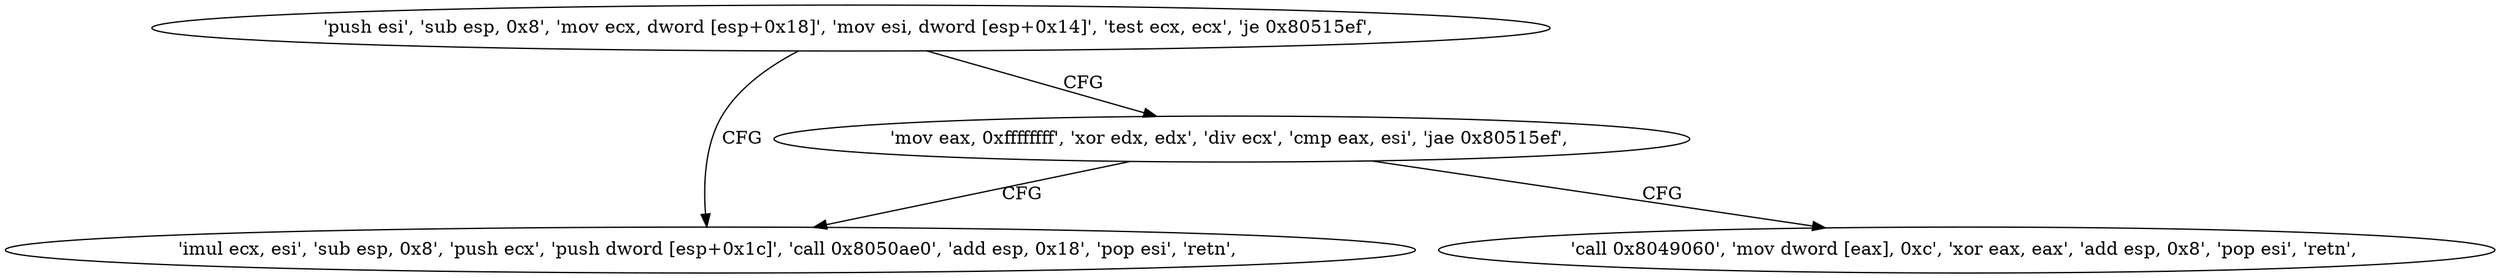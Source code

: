 digraph "func" {
"134550976" [label = "'push esi', 'sub esp, 0x8', 'mov ecx, dword [esp+0x18]', 'mov esi, dword [esp+0x14]', 'test ecx, ecx', 'je 0x80515ef', " ]
"134551023" [label = "'imul ecx, esi', 'sub esp, 0x8', 'push ecx', 'push dword [esp+0x1c]', 'call 0x8050ae0', 'add esp, 0x18', 'pop esi', 'retn', " ]
"134550992" [label = "'mov eax, 0xffffffff', 'xor edx, edx', 'div ecx', 'cmp eax, esi', 'jae 0x80515ef', " ]
"134551005" [label = "'call 0x8049060', 'mov dword [eax], 0xc', 'xor eax, eax', 'add esp, 0x8', 'pop esi', 'retn', " ]
"134550976" -> "134551023" [ label = "CFG" ]
"134550976" -> "134550992" [ label = "CFG" ]
"134550992" -> "134551023" [ label = "CFG" ]
"134550992" -> "134551005" [ label = "CFG" ]
}
